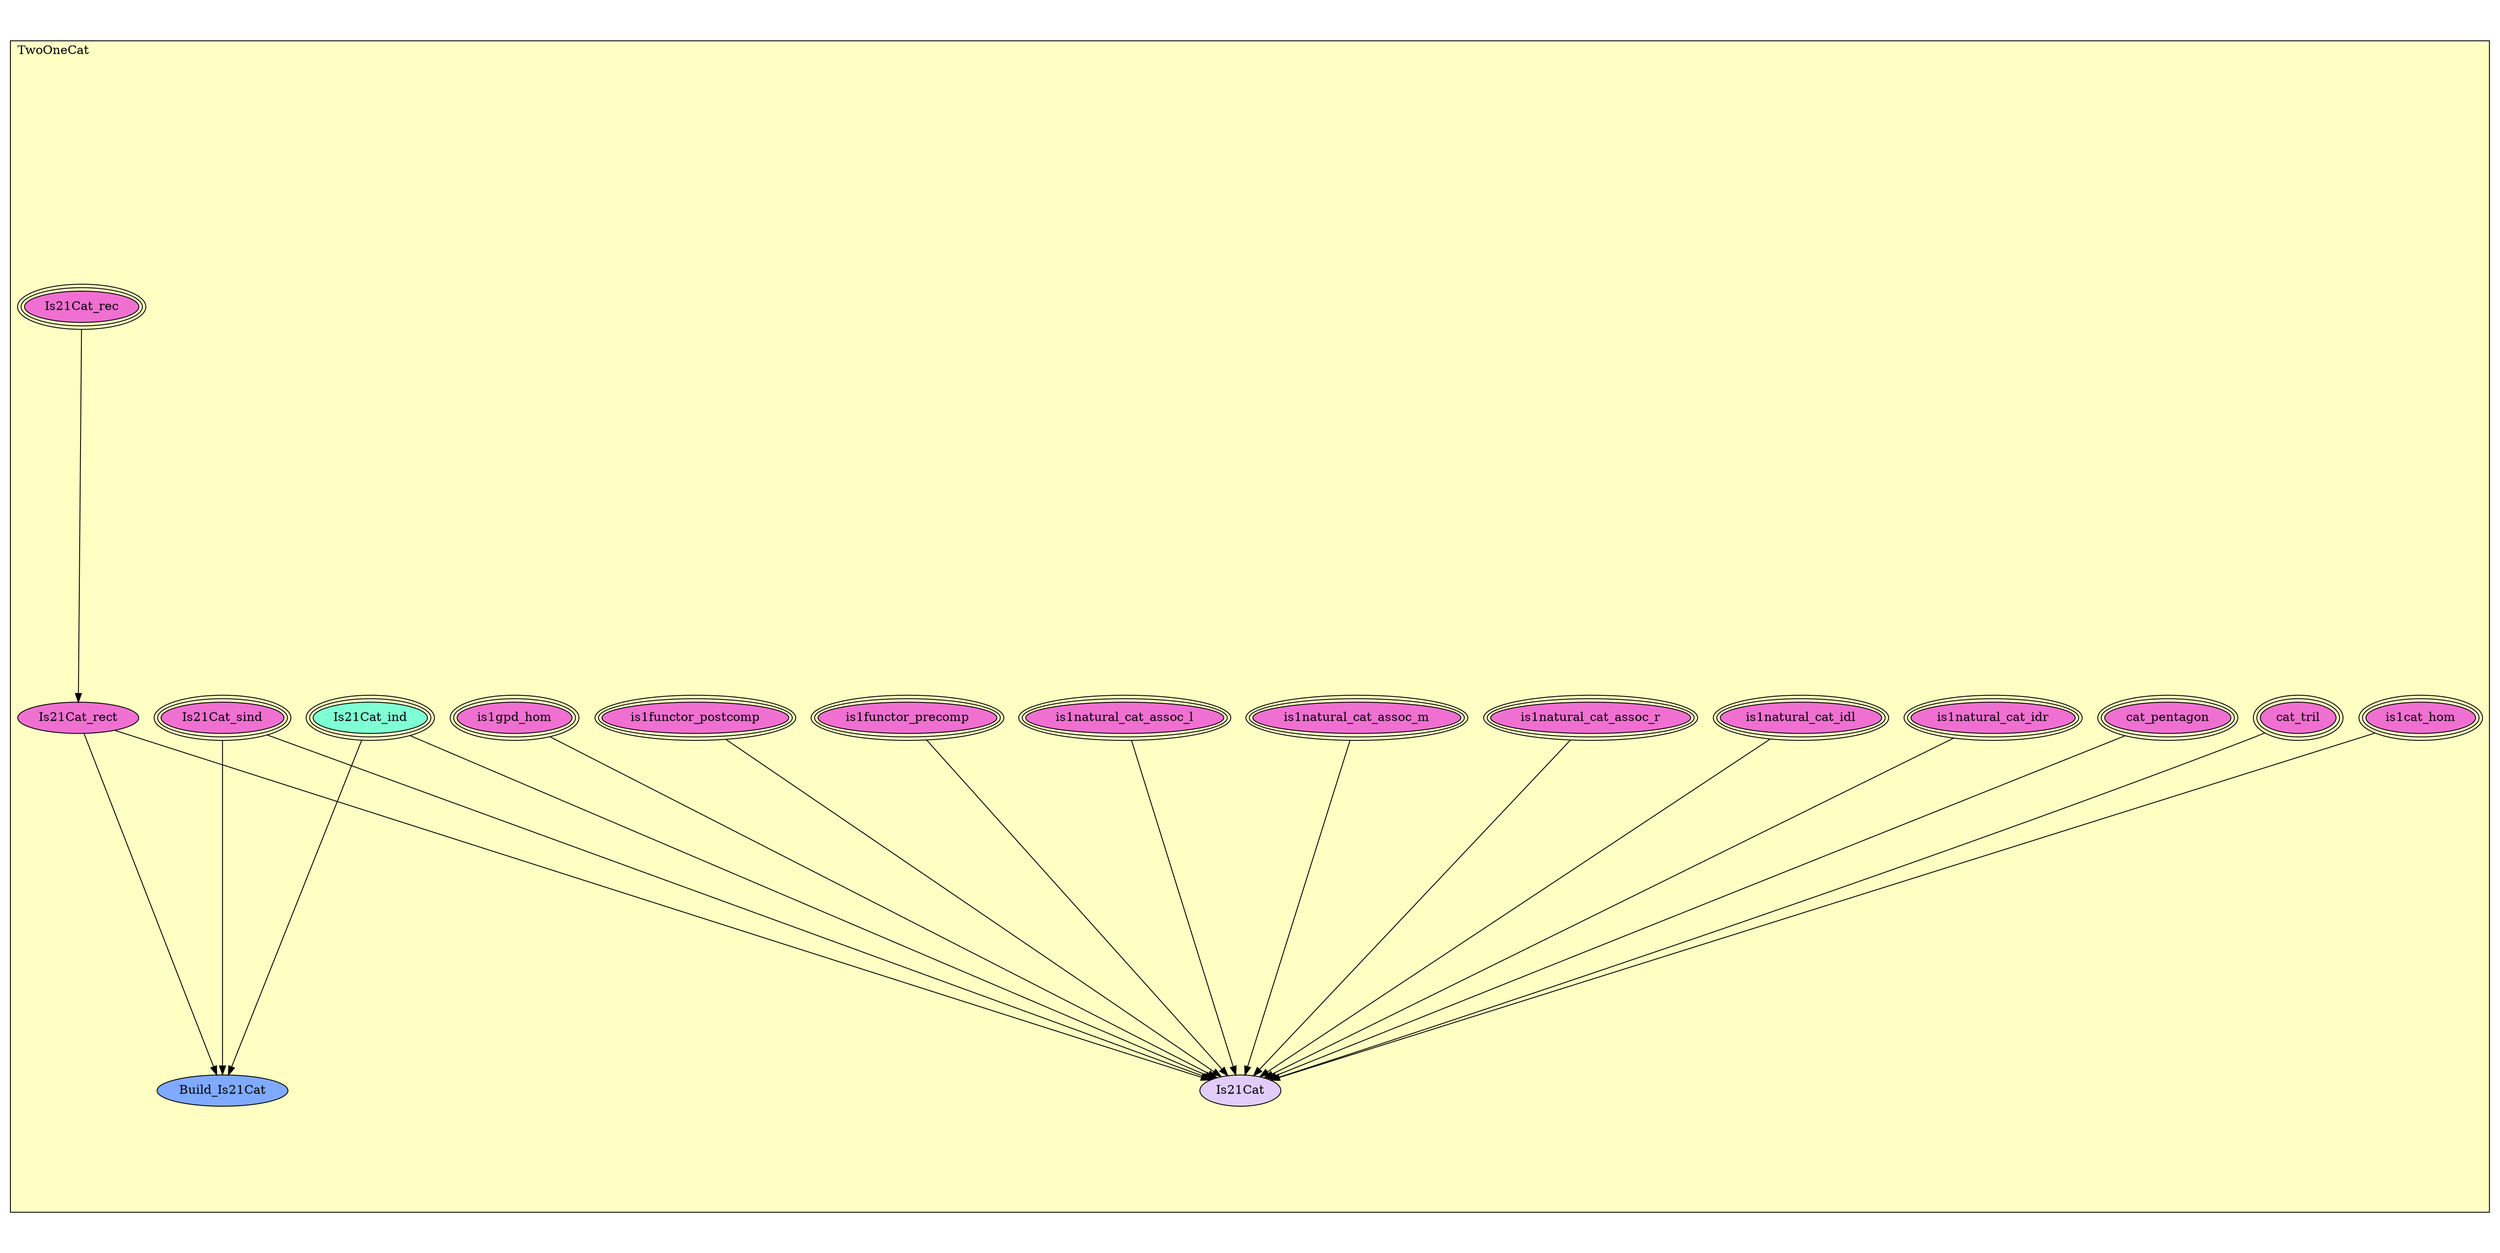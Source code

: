 digraph HoTT_WildCat_TwoOneCat {
  graph [ratio=0.5]
  node [style=filled]
TwoOneCat_cat_tril [label="cat_tril", URL=<TwoOneCat.html#cat_tril>, peripheries=3, fillcolor="#F070D1"] ;
TwoOneCat_cat_pentagon [label="cat_pentagon", URL=<TwoOneCat.html#cat_pentagon>, peripheries=3, fillcolor="#F070D1"] ;
TwoOneCat_is1natural_cat_idr [label="is1natural_cat_idr", URL=<TwoOneCat.html#is1natural_cat_idr>, peripheries=3, fillcolor="#F070D1"] ;
TwoOneCat_is1natural_cat_idl [label="is1natural_cat_idl", URL=<TwoOneCat.html#is1natural_cat_idl>, peripheries=3, fillcolor="#F070D1"] ;
TwoOneCat_is1natural_cat_assoc_r [label="is1natural_cat_assoc_r", URL=<TwoOneCat.html#is1natural_cat_assoc_r>, peripheries=3, fillcolor="#F070D1"] ;
TwoOneCat_is1natural_cat_assoc_m [label="is1natural_cat_assoc_m", URL=<TwoOneCat.html#is1natural_cat_assoc_m>, peripheries=3, fillcolor="#F070D1"] ;
TwoOneCat_is1natural_cat_assoc_l [label="is1natural_cat_assoc_l", URL=<TwoOneCat.html#is1natural_cat_assoc_l>, peripheries=3, fillcolor="#F070D1"] ;
TwoOneCat_is1functor_precomp [label="is1functor_precomp", URL=<TwoOneCat.html#is1functor_precomp>, peripheries=3, fillcolor="#F070D1"] ;
TwoOneCat_is1functor_postcomp [label="is1functor_postcomp", URL=<TwoOneCat.html#is1functor_postcomp>, peripheries=3, fillcolor="#F070D1"] ;
TwoOneCat_is1gpd_hom [label="is1gpd_hom", URL=<TwoOneCat.html#is1gpd_hom>, peripheries=3, fillcolor="#F070D1"] ;
TwoOneCat_is1cat_hom [label="is1cat_hom", URL=<TwoOneCat.html#is1cat_hom>, peripheries=3, fillcolor="#F070D1"] ;
TwoOneCat_Is21Cat_sind [label="Is21Cat_sind", URL=<TwoOneCat.html#Is21Cat_sind>, peripheries=3, fillcolor="#F070D1"] ;
TwoOneCat_Is21Cat_rec [label="Is21Cat_rec", URL=<TwoOneCat.html#Is21Cat_rec>, peripheries=3, fillcolor="#F070D1"] ;
TwoOneCat_Is21Cat_ind [label="Is21Cat_ind", URL=<TwoOneCat.html#Is21Cat_ind>, peripheries=3, fillcolor="#7FFFD4"] ;
TwoOneCat_Is21Cat_rect [label="Is21Cat_rect", URL=<TwoOneCat.html#Is21Cat_rect>, fillcolor="#F070D1"] ;
TwoOneCat_Build_Is21Cat [label="Build_Is21Cat", URL=<TwoOneCat.html#Build_Is21Cat>, fillcolor="#7FAAFF"] ;
TwoOneCat_Is21Cat [label="Is21Cat", URL=<TwoOneCat.html#Is21Cat>, fillcolor="#E2CDFA"] ;
  TwoOneCat_cat_tril -> TwoOneCat_Is21Cat [] ;
  TwoOneCat_cat_pentagon -> TwoOneCat_Is21Cat [] ;
  TwoOneCat_is1natural_cat_idr -> TwoOneCat_Is21Cat [] ;
  TwoOneCat_is1natural_cat_idl -> TwoOneCat_Is21Cat [] ;
  TwoOneCat_is1natural_cat_assoc_r -> TwoOneCat_Is21Cat [] ;
  TwoOneCat_is1natural_cat_assoc_m -> TwoOneCat_Is21Cat [] ;
  TwoOneCat_is1natural_cat_assoc_l -> TwoOneCat_Is21Cat [] ;
  TwoOneCat_is1functor_precomp -> TwoOneCat_Is21Cat [] ;
  TwoOneCat_is1functor_postcomp -> TwoOneCat_Is21Cat [] ;
  TwoOneCat_is1gpd_hom -> TwoOneCat_Is21Cat [] ;
  TwoOneCat_is1cat_hom -> TwoOneCat_Is21Cat [] ;
  TwoOneCat_Is21Cat_sind -> TwoOneCat_Build_Is21Cat [] ;
  TwoOneCat_Is21Cat_sind -> TwoOneCat_Is21Cat [] ;
  TwoOneCat_Is21Cat_rec -> TwoOneCat_Is21Cat_rect [] ;
  TwoOneCat_Is21Cat_ind -> TwoOneCat_Build_Is21Cat [] ;
  TwoOneCat_Is21Cat_ind -> TwoOneCat_Is21Cat [] ;
  TwoOneCat_Is21Cat_rect -> TwoOneCat_Build_Is21Cat [] ;
  TwoOneCat_Is21Cat_rect -> TwoOneCat_Is21Cat [] ;
subgraph cluster_TwoOneCat { label="TwoOneCat"; fillcolor="#FFFFC3"; labeljust=l; style=filled 
TwoOneCat_Is21Cat; TwoOneCat_Build_Is21Cat; TwoOneCat_Is21Cat_rect; TwoOneCat_Is21Cat_ind; TwoOneCat_Is21Cat_rec; TwoOneCat_Is21Cat_sind; TwoOneCat_is1cat_hom; TwoOneCat_is1gpd_hom; TwoOneCat_is1functor_postcomp; TwoOneCat_is1functor_precomp; TwoOneCat_is1natural_cat_assoc_l; TwoOneCat_is1natural_cat_assoc_m; TwoOneCat_is1natural_cat_assoc_r; TwoOneCat_is1natural_cat_idl; TwoOneCat_is1natural_cat_idr; TwoOneCat_cat_pentagon; TwoOneCat_cat_tril; };
} /* END */

